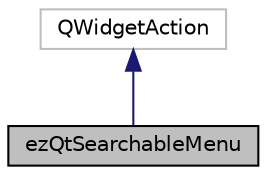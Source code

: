 digraph "ezQtSearchableMenu"
{
 // LATEX_PDF_SIZE
  edge [fontname="Helvetica",fontsize="10",labelfontname="Helvetica",labelfontsize="10"];
  node [fontname="Helvetica",fontsize="10",shape=record];
  Node1 [label="ezQtSearchableMenu",height=0.2,width=0.4,color="black", fillcolor="grey75", style="filled", fontcolor="black",tooltip="Implements an item for insertion into a QMenu that shows a search bar and a hierarchical list of opti..."];
  Node2 -> Node1 [dir="back",color="midnightblue",fontsize="10",style="solid",fontname="Helvetica"];
  Node2 [label="QWidgetAction",height=0.2,width=0.4,color="grey75", fillcolor="white", style="filled",tooltip=" "];
}
